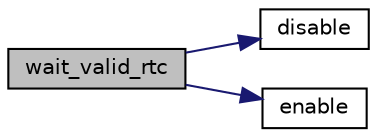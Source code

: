 digraph "wait_valid_rtc"
{
 // LATEX_PDF_SIZE
  edge [fontname="Helvetica",fontsize="10",labelfontname="Helvetica",labelfontsize="10"];
  node [fontname="Helvetica",fontsize="10",shape=record];
  rankdir="LR";
  Node1 [label="wait_valid_rtc",height=0.2,width=0.4,color="black", fillcolor="grey75", style="filled", fontcolor="black",tooltip="Performa a espera até a receção de um rtc válido para operações."];
  Node1 -> Node2 [color="midnightblue",fontsize="10",style="solid",fontname="Helvetica"];
  Node2 [label="disable",height=0.2,width=0.4,color="black", fillcolor="white", style="filled",URL="$rtc_8c.html#a8cfbbe53c1cf6e3054736daea3044c0f",tooltip="Desative o RTC."];
  Node1 -> Node3 [color="midnightblue",fontsize="10",style="solid",fontname="Helvetica"];
  Node3 [label="enable",height=0.2,width=0.4,color="black", fillcolor="white", style="filled",URL="$rtc_8c.html#a486f22824bd83c5308a0d70ffac6f758",tooltip="Ativa o RTC."];
}
